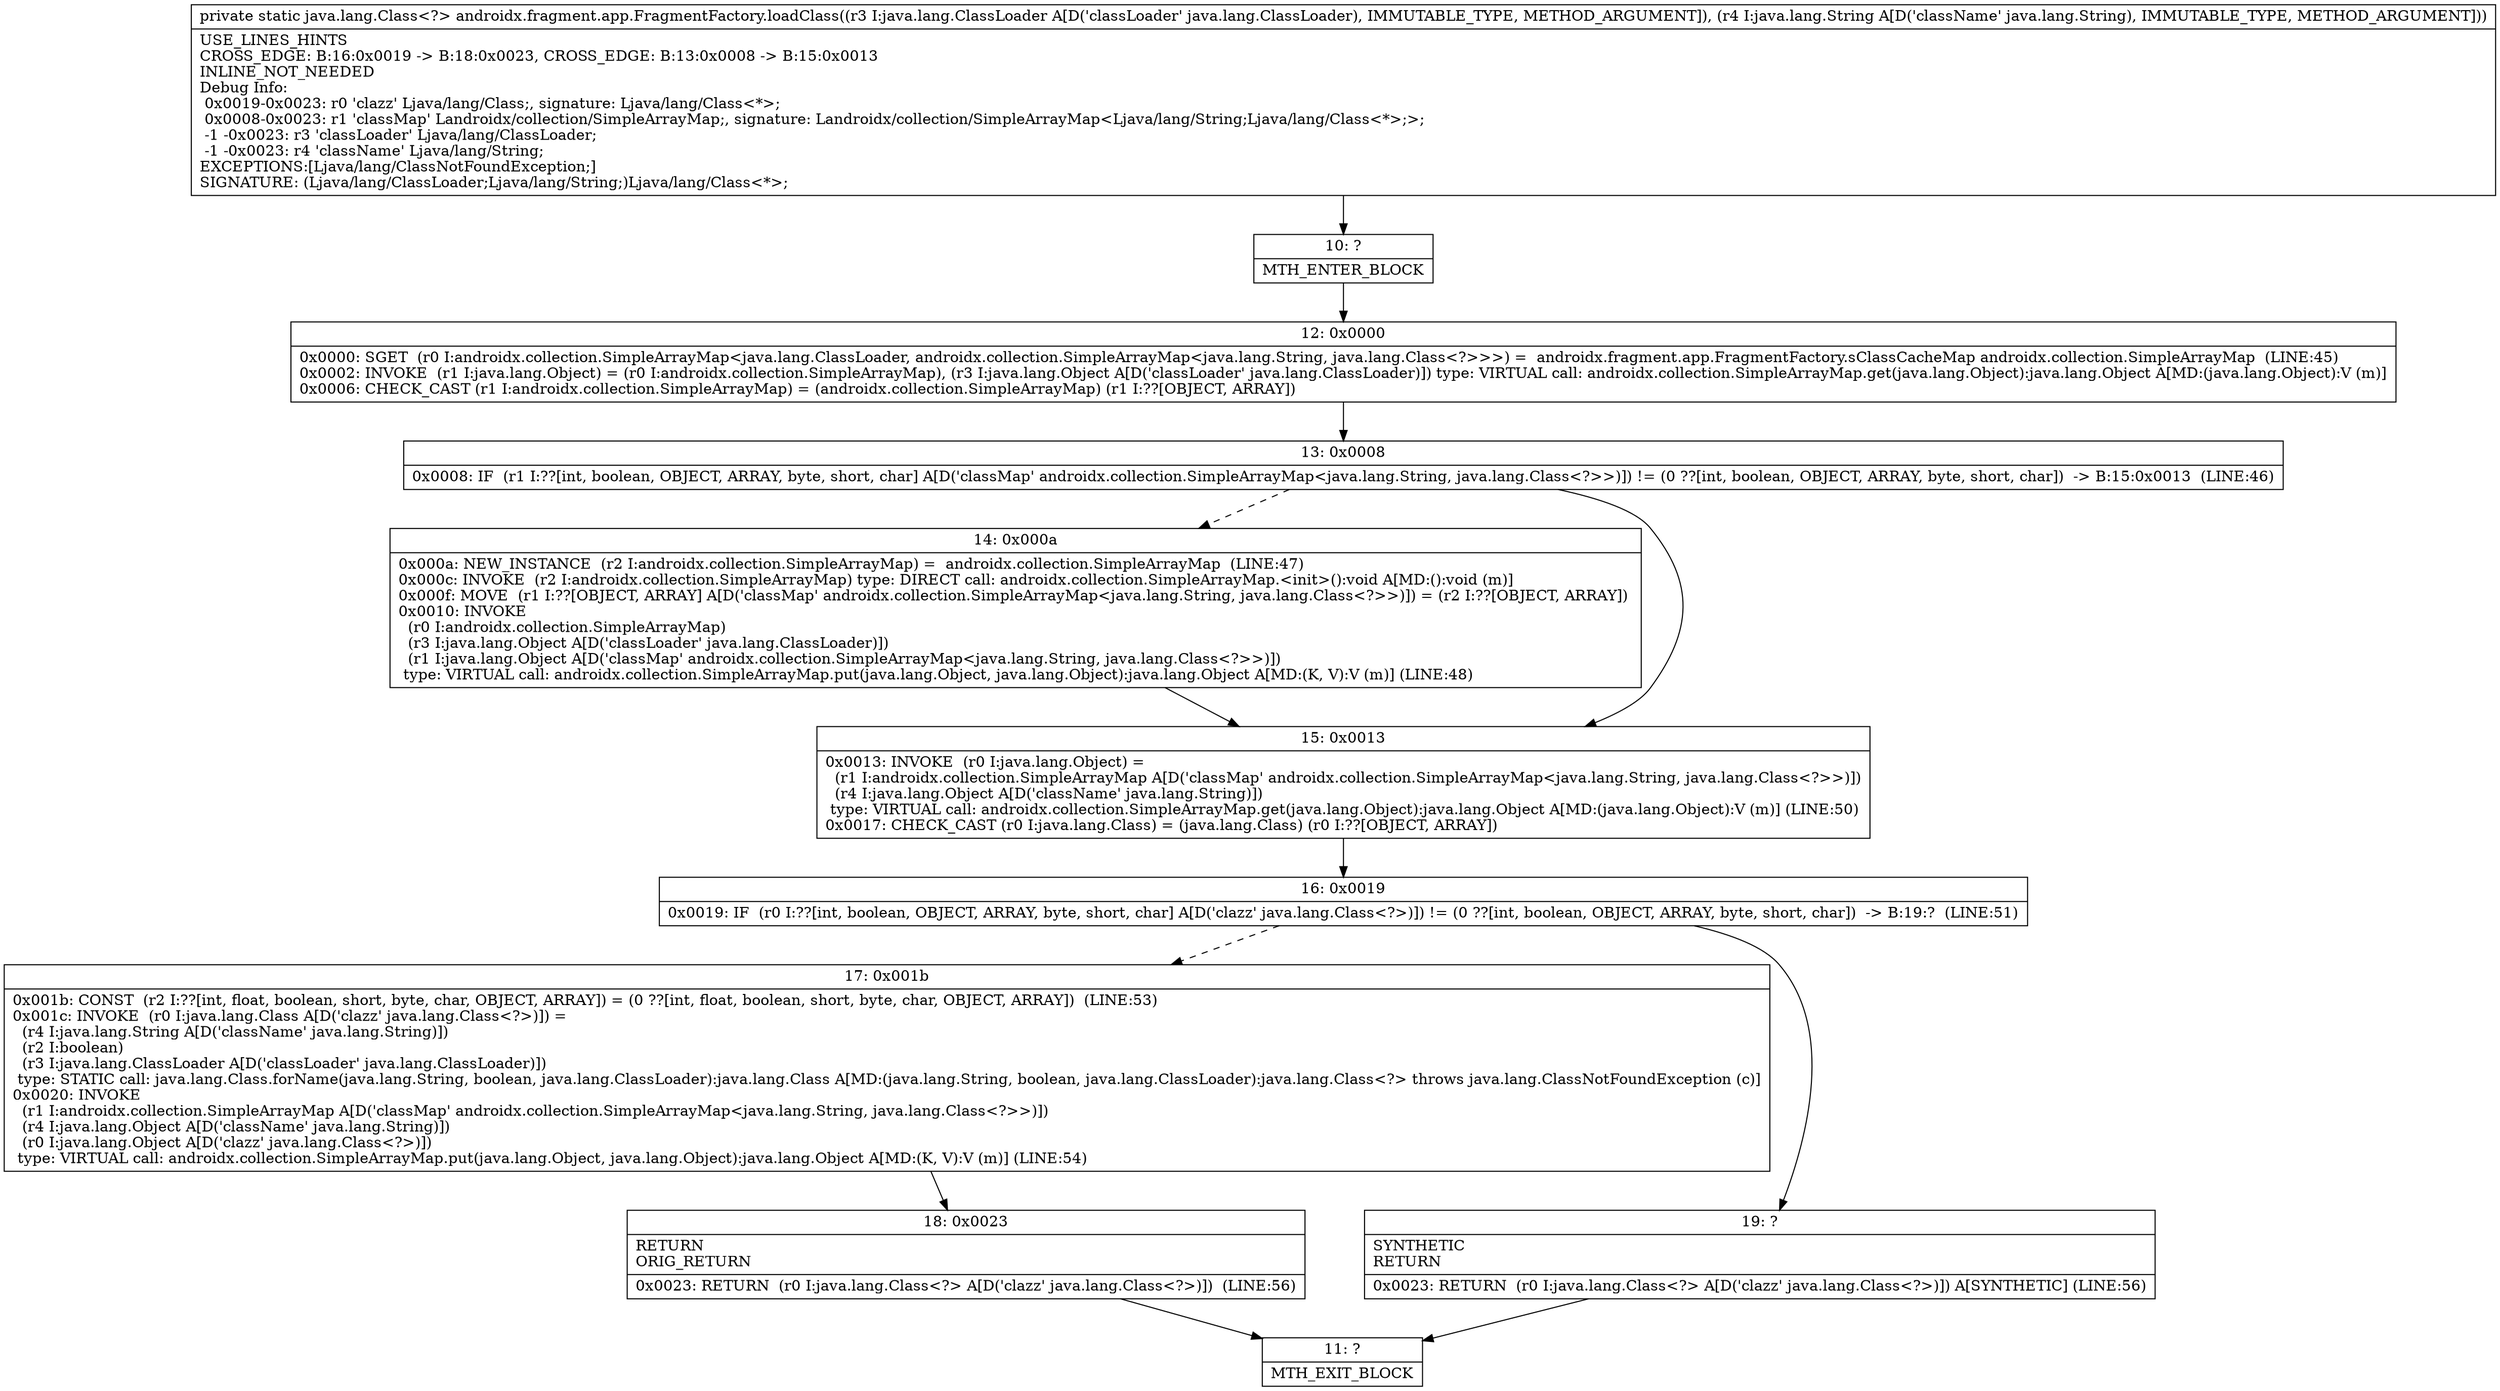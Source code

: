 digraph "CFG forandroidx.fragment.app.FragmentFactory.loadClass(Ljava\/lang\/ClassLoader;Ljava\/lang\/String;)Ljava\/lang\/Class;" {
Node_10 [shape=record,label="{10\:\ ?|MTH_ENTER_BLOCK\l}"];
Node_12 [shape=record,label="{12\:\ 0x0000|0x0000: SGET  (r0 I:androidx.collection.SimpleArrayMap\<java.lang.ClassLoader, androidx.collection.SimpleArrayMap\<java.lang.String, java.lang.Class\<?\>\>\>) =  androidx.fragment.app.FragmentFactory.sClassCacheMap androidx.collection.SimpleArrayMap  (LINE:45)\l0x0002: INVOKE  (r1 I:java.lang.Object) = (r0 I:androidx.collection.SimpleArrayMap), (r3 I:java.lang.Object A[D('classLoader' java.lang.ClassLoader)]) type: VIRTUAL call: androidx.collection.SimpleArrayMap.get(java.lang.Object):java.lang.Object A[MD:(java.lang.Object):V (m)]\l0x0006: CHECK_CAST (r1 I:androidx.collection.SimpleArrayMap) = (androidx.collection.SimpleArrayMap) (r1 I:??[OBJECT, ARRAY]) \l}"];
Node_13 [shape=record,label="{13\:\ 0x0008|0x0008: IF  (r1 I:??[int, boolean, OBJECT, ARRAY, byte, short, char] A[D('classMap' androidx.collection.SimpleArrayMap\<java.lang.String, java.lang.Class\<?\>\>)]) != (0 ??[int, boolean, OBJECT, ARRAY, byte, short, char])  \-\> B:15:0x0013  (LINE:46)\l}"];
Node_14 [shape=record,label="{14\:\ 0x000a|0x000a: NEW_INSTANCE  (r2 I:androidx.collection.SimpleArrayMap) =  androidx.collection.SimpleArrayMap  (LINE:47)\l0x000c: INVOKE  (r2 I:androidx.collection.SimpleArrayMap) type: DIRECT call: androidx.collection.SimpleArrayMap.\<init\>():void A[MD:():void (m)]\l0x000f: MOVE  (r1 I:??[OBJECT, ARRAY] A[D('classMap' androidx.collection.SimpleArrayMap\<java.lang.String, java.lang.Class\<?\>\>)]) = (r2 I:??[OBJECT, ARRAY]) \l0x0010: INVOKE  \l  (r0 I:androidx.collection.SimpleArrayMap)\l  (r3 I:java.lang.Object A[D('classLoader' java.lang.ClassLoader)])\l  (r1 I:java.lang.Object A[D('classMap' androidx.collection.SimpleArrayMap\<java.lang.String, java.lang.Class\<?\>\>)])\l type: VIRTUAL call: androidx.collection.SimpleArrayMap.put(java.lang.Object, java.lang.Object):java.lang.Object A[MD:(K, V):V (m)] (LINE:48)\l}"];
Node_15 [shape=record,label="{15\:\ 0x0013|0x0013: INVOKE  (r0 I:java.lang.Object) = \l  (r1 I:androidx.collection.SimpleArrayMap A[D('classMap' androidx.collection.SimpleArrayMap\<java.lang.String, java.lang.Class\<?\>\>)])\l  (r4 I:java.lang.Object A[D('className' java.lang.String)])\l type: VIRTUAL call: androidx.collection.SimpleArrayMap.get(java.lang.Object):java.lang.Object A[MD:(java.lang.Object):V (m)] (LINE:50)\l0x0017: CHECK_CAST (r0 I:java.lang.Class) = (java.lang.Class) (r0 I:??[OBJECT, ARRAY]) \l}"];
Node_16 [shape=record,label="{16\:\ 0x0019|0x0019: IF  (r0 I:??[int, boolean, OBJECT, ARRAY, byte, short, char] A[D('clazz' java.lang.Class\<?\>)]) != (0 ??[int, boolean, OBJECT, ARRAY, byte, short, char])  \-\> B:19:?  (LINE:51)\l}"];
Node_17 [shape=record,label="{17\:\ 0x001b|0x001b: CONST  (r2 I:??[int, float, boolean, short, byte, char, OBJECT, ARRAY]) = (0 ??[int, float, boolean, short, byte, char, OBJECT, ARRAY])  (LINE:53)\l0x001c: INVOKE  (r0 I:java.lang.Class A[D('clazz' java.lang.Class\<?\>)]) = \l  (r4 I:java.lang.String A[D('className' java.lang.String)])\l  (r2 I:boolean)\l  (r3 I:java.lang.ClassLoader A[D('classLoader' java.lang.ClassLoader)])\l type: STATIC call: java.lang.Class.forName(java.lang.String, boolean, java.lang.ClassLoader):java.lang.Class A[MD:(java.lang.String, boolean, java.lang.ClassLoader):java.lang.Class\<?\> throws java.lang.ClassNotFoundException (c)]\l0x0020: INVOKE  \l  (r1 I:androidx.collection.SimpleArrayMap A[D('classMap' androidx.collection.SimpleArrayMap\<java.lang.String, java.lang.Class\<?\>\>)])\l  (r4 I:java.lang.Object A[D('className' java.lang.String)])\l  (r0 I:java.lang.Object A[D('clazz' java.lang.Class\<?\>)])\l type: VIRTUAL call: androidx.collection.SimpleArrayMap.put(java.lang.Object, java.lang.Object):java.lang.Object A[MD:(K, V):V (m)] (LINE:54)\l}"];
Node_18 [shape=record,label="{18\:\ 0x0023|RETURN\lORIG_RETURN\l|0x0023: RETURN  (r0 I:java.lang.Class\<?\> A[D('clazz' java.lang.Class\<?\>)])  (LINE:56)\l}"];
Node_11 [shape=record,label="{11\:\ ?|MTH_EXIT_BLOCK\l}"];
Node_19 [shape=record,label="{19\:\ ?|SYNTHETIC\lRETURN\l|0x0023: RETURN  (r0 I:java.lang.Class\<?\> A[D('clazz' java.lang.Class\<?\>)]) A[SYNTHETIC] (LINE:56)\l}"];
MethodNode[shape=record,label="{private static java.lang.Class\<?\> androidx.fragment.app.FragmentFactory.loadClass((r3 I:java.lang.ClassLoader A[D('classLoader' java.lang.ClassLoader), IMMUTABLE_TYPE, METHOD_ARGUMENT]), (r4 I:java.lang.String A[D('className' java.lang.String), IMMUTABLE_TYPE, METHOD_ARGUMENT]))  | USE_LINES_HINTS\lCROSS_EDGE: B:16:0x0019 \-\> B:18:0x0023, CROSS_EDGE: B:13:0x0008 \-\> B:15:0x0013\lINLINE_NOT_NEEDED\lDebug Info:\l  0x0019\-0x0023: r0 'clazz' Ljava\/lang\/Class;, signature: Ljava\/lang\/Class\<*\>;\l  0x0008\-0x0023: r1 'classMap' Landroidx\/collection\/SimpleArrayMap;, signature: Landroidx\/collection\/SimpleArrayMap\<Ljava\/lang\/String;Ljava\/lang\/Class\<*\>;\>;\l  \-1 \-0x0023: r3 'classLoader' Ljava\/lang\/ClassLoader;\l  \-1 \-0x0023: r4 'className' Ljava\/lang\/String;\lEXCEPTIONS:[Ljava\/lang\/ClassNotFoundException;]\lSIGNATURE: (Ljava\/lang\/ClassLoader;Ljava\/lang\/String;)Ljava\/lang\/Class\<*\>;\l}"];
MethodNode -> Node_10;Node_10 -> Node_12;
Node_12 -> Node_13;
Node_13 -> Node_14[style=dashed];
Node_13 -> Node_15;
Node_14 -> Node_15;
Node_15 -> Node_16;
Node_16 -> Node_17[style=dashed];
Node_16 -> Node_19;
Node_17 -> Node_18;
Node_18 -> Node_11;
Node_19 -> Node_11;
}

